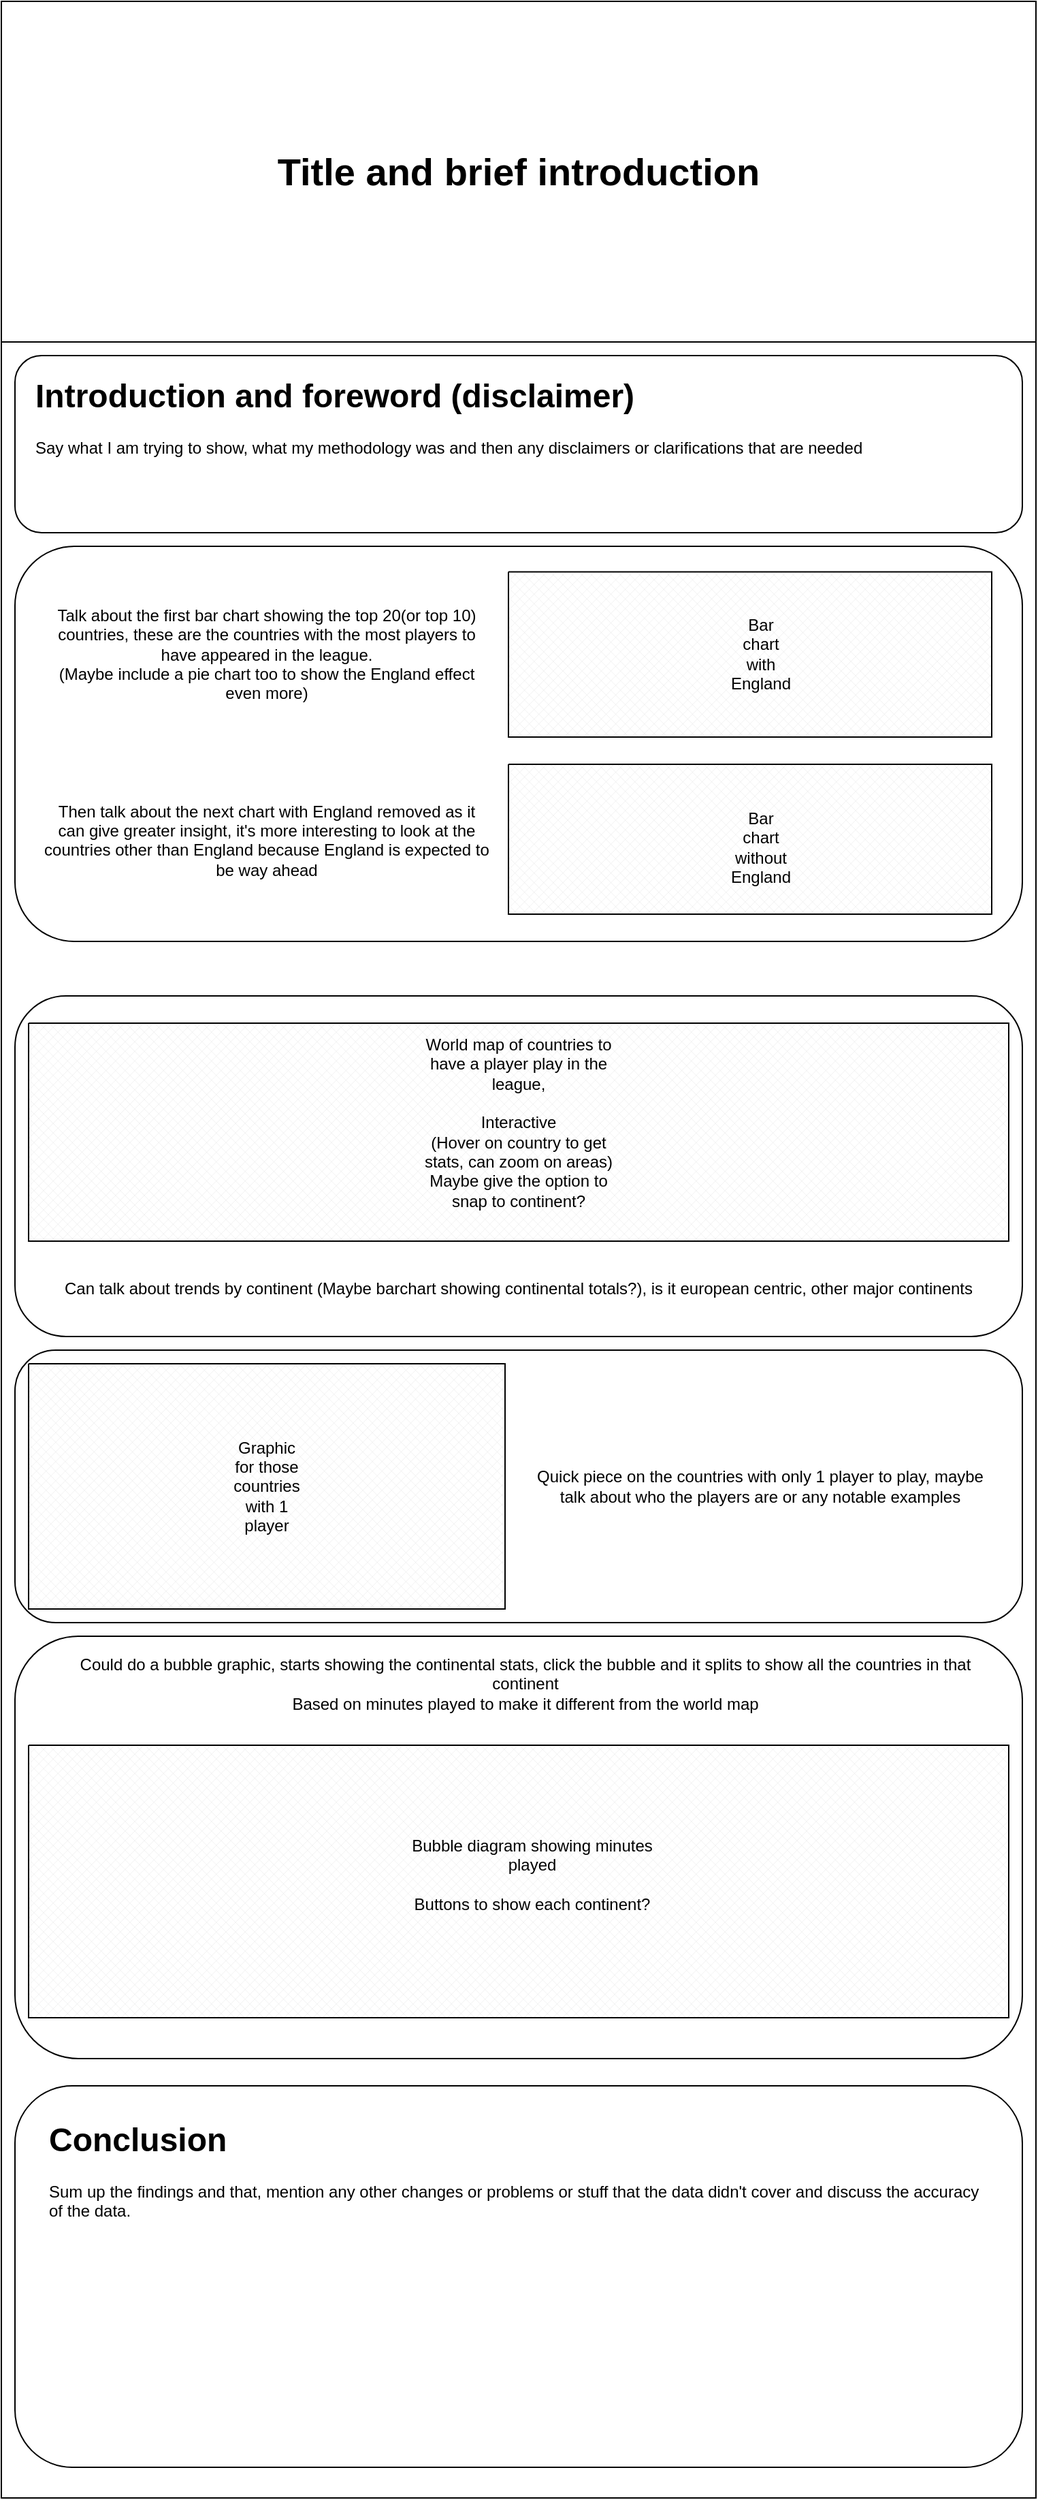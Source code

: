 <mxfile version="13.7.3" type="device"><diagram id="_DuvGDS4o_7kope1eiw5" name="Page-1"><mxGraphModel dx="1038" dy="552" grid="1" gridSize="10" guides="1" tooltips="1" connect="1" arrows="1" fold="1" page="1" pageScale="1" pageWidth="850" pageHeight="1100" math="0" shadow="0"><root><mxCell id="0"/><mxCell id="1" parent="0"/><mxCell id="oxLZYIArHXN2Tw-RAIyy-1" value="" style="rounded=0;whiteSpace=wrap;html=1;rotation=90;" vertex="1" parent="1"><mxGeometry x="-496.25" y="576.25" width="1832.5" height="760" as="geometry"/></mxCell><mxCell id="oxLZYIArHXN2Tw-RAIyy-2" value="&lt;font style=&quot;font-size: 28px&quot;&gt;&lt;b&gt;Title and brief introduction&lt;/b&gt;&lt;/font&gt;" style="rounded=0;whiteSpace=wrap;html=1;align=center;" vertex="1" parent="1"><mxGeometry x="40" y="40" width="760" height="250" as="geometry"/></mxCell><mxCell id="oxLZYIArHXN2Tw-RAIyy-4" value="" style="rounded=1;whiteSpace=wrap;html=1;" vertex="1" parent="1"><mxGeometry x="50" y="300" width="740" height="130" as="geometry"/></mxCell><mxCell id="oxLZYIArHXN2Tw-RAIyy-5" value="&lt;h1&gt;Introduction and foreword (disclaimer)&lt;/h1&gt;&lt;p&gt;Say what I am trying to show, what my methodology was and then any disclaimers or clarifications that are needed&lt;/p&gt;" style="text;html=1;strokeColor=none;fillColor=none;spacing=5;spacingTop=-20;whiteSpace=wrap;overflow=hidden;rounded=0;" vertex="1" parent="1"><mxGeometry x="60" y="310" width="720" height="120" as="geometry"/></mxCell><mxCell id="oxLZYIArHXN2Tw-RAIyy-11" value="" style="rounded=1;whiteSpace=wrap;html=1;" vertex="1" parent="1"><mxGeometry x="50" y="440" width="740" height="290" as="geometry"/></mxCell><mxCell id="oxLZYIArHXN2Tw-RAIyy-7" value="" style="verticalLabelPosition=bottom;verticalAlign=top;html=1;shape=mxgraph.basic.patternFillRect;fillStyle=diagGrid;step=5;fillStrokeWidth=0.2;fillStrokeColor=#dddddd;" vertex="1" parent="1"><mxGeometry x="412.5" y="600" width="355" height="110" as="geometry"/></mxCell><mxCell id="oxLZYIArHXN2Tw-RAIyy-6" value="" style="verticalLabelPosition=bottom;verticalAlign=top;html=1;shape=mxgraph.basic.patternFillRect;fillStyle=diagGrid;step=5;fillStrokeWidth=0.2;fillStrokeColor=#dddddd;" vertex="1" parent="1"><mxGeometry x="412.5" y="458.75" width="355" height="121.25" as="geometry"/></mxCell><mxCell id="oxLZYIArHXN2Tw-RAIyy-9" value="Bar chart with England" style="text;html=1;strokeColor=none;fillColor=none;align=center;verticalAlign=middle;whiteSpace=wrap;rounded=0;" vertex="1" parent="1"><mxGeometry x="577.5" y="509.38" width="40" height="20" as="geometry"/></mxCell><mxCell id="oxLZYIArHXN2Tw-RAIyy-8" value="Bar chart without England" style="text;html=1;strokeColor=none;fillColor=none;align=center;verticalAlign=middle;whiteSpace=wrap;rounded=0;" vertex="1" parent="1"><mxGeometry x="577.5" y="650.63" width="40" height="20" as="geometry"/></mxCell><mxCell id="oxLZYIArHXN2Tw-RAIyy-13" value="Talk about the first bar chart showing the top 20(or top 10) countries, these are the countries with the most players to have appeared in the league.&lt;br&gt;(Maybe include a pie chart too to show the England effect even more)&lt;br&gt;&lt;br&gt;&lt;br&gt;&lt;br&gt;&lt;br&gt;&lt;br&gt;Then talk about the next chart with England removed as it can give greater insight, it's more interesting to look at the countries other than England because England is expected to be way ahead" style="text;html=1;strokeColor=none;fillColor=none;align=center;verticalAlign=middle;whiteSpace=wrap;rounded=0;" vertex="1" parent="1"><mxGeometry x="70" y="458.75" width="330" height="251.25" as="geometry"/></mxCell><mxCell id="oxLZYIArHXN2Tw-RAIyy-14" value="" style="rounded=1;whiteSpace=wrap;html=1;" vertex="1" parent="1"><mxGeometry x="50" y="770" width="740" height="250" as="geometry"/></mxCell><mxCell id="oxLZYIArHXN2Tw-RAIyy-15" value="" style="verticalLabelPosition=bottom;verticalAlign=top;html=1;shape=mxgraph.basic.patternFillRect;fillStyle=diagGrid;step=5;fillStrokeWidth=0.2;fillStrokeColor=#dddddd;" vertex="1" parent="1"><mxGeometry x="60" y="790" width="720" height="160" as="geometry"/></mxCell><mxCell id="oxLZYIArHXN2Tw-RAIyy-16" value="World map of countries to have a player play in the league,&lt;br&gt;&lt;br&gt;Interactive&lt;br&gt;(Hover on country to get stats, can zoom on areas)&lt;br&gt;Maybe give the option to snap to continent?" style="text;html=1;strokeColor=none;fillColor=none;align=center;verticalAlign=middle;whiteSpace=wrap;rounded=0;" vertex="1" parent="1"><mxGeometry x="345" y="846.25" width="150" height="32.5" as="geometry"/></mxCell><mxCell id="oxLZYIArHXN2Tw-RAIyy-19" value="Can talk about trends by continent (Maybe barchart showing continental totals?), is it european centric, other major continents" style="text;html=1;strokeColor=none;fillColor=none;align=center;verticalAlign=middle;whiteSpace=wrap;rounded=0;" vertex="1" parent="1"><mxGeometry x="70" y="960" width="700" height="50" as="geometry"/></mxCell><mxCell id="oxLZYIArHXN2Tw-RAIyy-20" value="" style="rounded=1;whiteSpace=wrap;html=1;" vertex="1" parent="1"><mxGeometry x="50" y="1030" width="740" height="200" as="geometry"/></mxCell><mxCell id="oxLZYIArHXN2Tw-RAIyy-21" value="" style="verticalLabelPosition=bottom;verticalAlign=top;html=1;shape=mxgraph.basic.patternFillRect;fillStyle=diagGrid;step=5;fillStrokeWidth=0.2;fillStrokeColor=#dddddd;" vertex="1" parent="1"><mxGeometry x="60" y="1040" width="350" height="180" as="geometry"/></mxCell><mxCell id="oxLZYIArHXN2Tw-RAIyy-22" value="Graphic for those countries with 1 player" style="text;html=1;strokeColor=none;fillColor=none;align=center;verticalAlign=middle;whiteSpace=wrap;rounded=0;" vertex="1" parent="1"><mxGeometry x="215" y="1120" width="40" height="20" as="geometry"/></mxCell><mxCell id="oxLZYIArHXN2Tw-RAIyy-23" value="Quick piece on the countries with only 1 player to play, maybe talk about who the players are or any notable examples" style="text;html=1;strokeColor=none;fillColor=none;align=center;verticalAlign=middle;whiteSpace=wrap;rounded=0;" vertex="1" parent="1"><mxGeometry x="425" y="1040" width="345" height="180" as="geometry"/></mxCell><mxCell id="oxLZYIArHXN2Tw-RAIyy-24" value="" style="rounded=1;whiteSpace=wrap;html=1;" vertex="1" parent="1"><mxGeometry x="50" y="1240" width="740" height="310" as="geometry"/></mxCell><mxCell id="oxLZYIArHXN2Tw-RAIyy-25" value="" style="verticalLabelPosition=bottom;verticalAlign=top;html=1;shape=mxgraph.basic.patternFillRect;fillStyle=diagGrid;step=5;fillStrokeWidth=0.2;fillStrokeColor=#dddddd;" vertex="1" parent="1"><mxGeometry x="60" y="1320" width="720" height="200" as="geometry"/></mxCell><mxCell id="oxLZYIArHXN2Tw-RAIyy-26" value="Could do a bubble graphic, starts showing the continental stats, click the bubble and it splits to show all the countries in that continent&lt;br&gt;Based on minutes played to make it different from the world map" style="text;html=1;strokeColor=none;fillColor=none;align=center;verticalAlign=middle;whiteSpace=wrap;rounded=0;" vertex="1" parent="1"><mxGeometry x="80" y="1250" width="690" height="50" as="geometry"/></mxCell><mxCell id="oxLZYIArHXN2Tw-RAIyy-27" value="Bubble diagram showing minutes played&lt;br&gt;&lt;br&gt;Buttons to show each continent?" style="text;html=1;strokeColor=none;fillColor=none;align=center;verticalAlign=middle;whiteSpace=wrap;rounded=0;" vertex="1" parent="1"><mxGeometry x="330" y="1380" width="200" height="70" as="geometry"/></mxCell><mxCell id="oxLZYIArHXN2Tw-RAIyy-28" value="" style="rounded=1;whiteSpace=wrap;html=1;" vertex="1" parent="1"><mxGeometry x="50" y="1570" width="740" height="280" as="geometry"/></mxCell><mxCell id="oxLZYIArHXN2Tw-RAIyy-29" value="&lt;h1&gt;Conclusion&lt;/h1&gt;&lt;div&gt;Sum up the findings and that, mention any other changes or problems or stuff that the data didn't cover and discuss the accuracy of the data.&lt;/div&gt;" style="text;html=1;strokeColor=none;fillColor=none;spacing=5;spacingTop=-20;whiteSpace=wrap;overflow=hidden;rounded=0;" vertex="1" parent="1"><mxGeometry x="70" y="1590" width="700" height="240" as="geometry"/></mxCell></root></mxGraphModel></diagram></mxfile>
